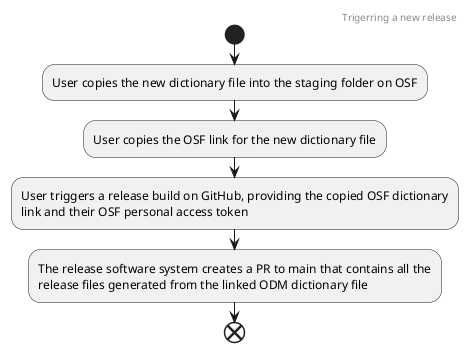 @startuml Creating a new release

header Trigerring a new release

start

:User copies the new dictionary file into the staging folder on OSF;

:User copies the OSF link for the new dictionary file;

:User triggers a release build on GitHub, providing the copied OSF dictionary
link and their OSF personal access token;

:The release software system creates a PR to main that contains all the
release files generated from the linked ODM dictionary file;

end

@enduml